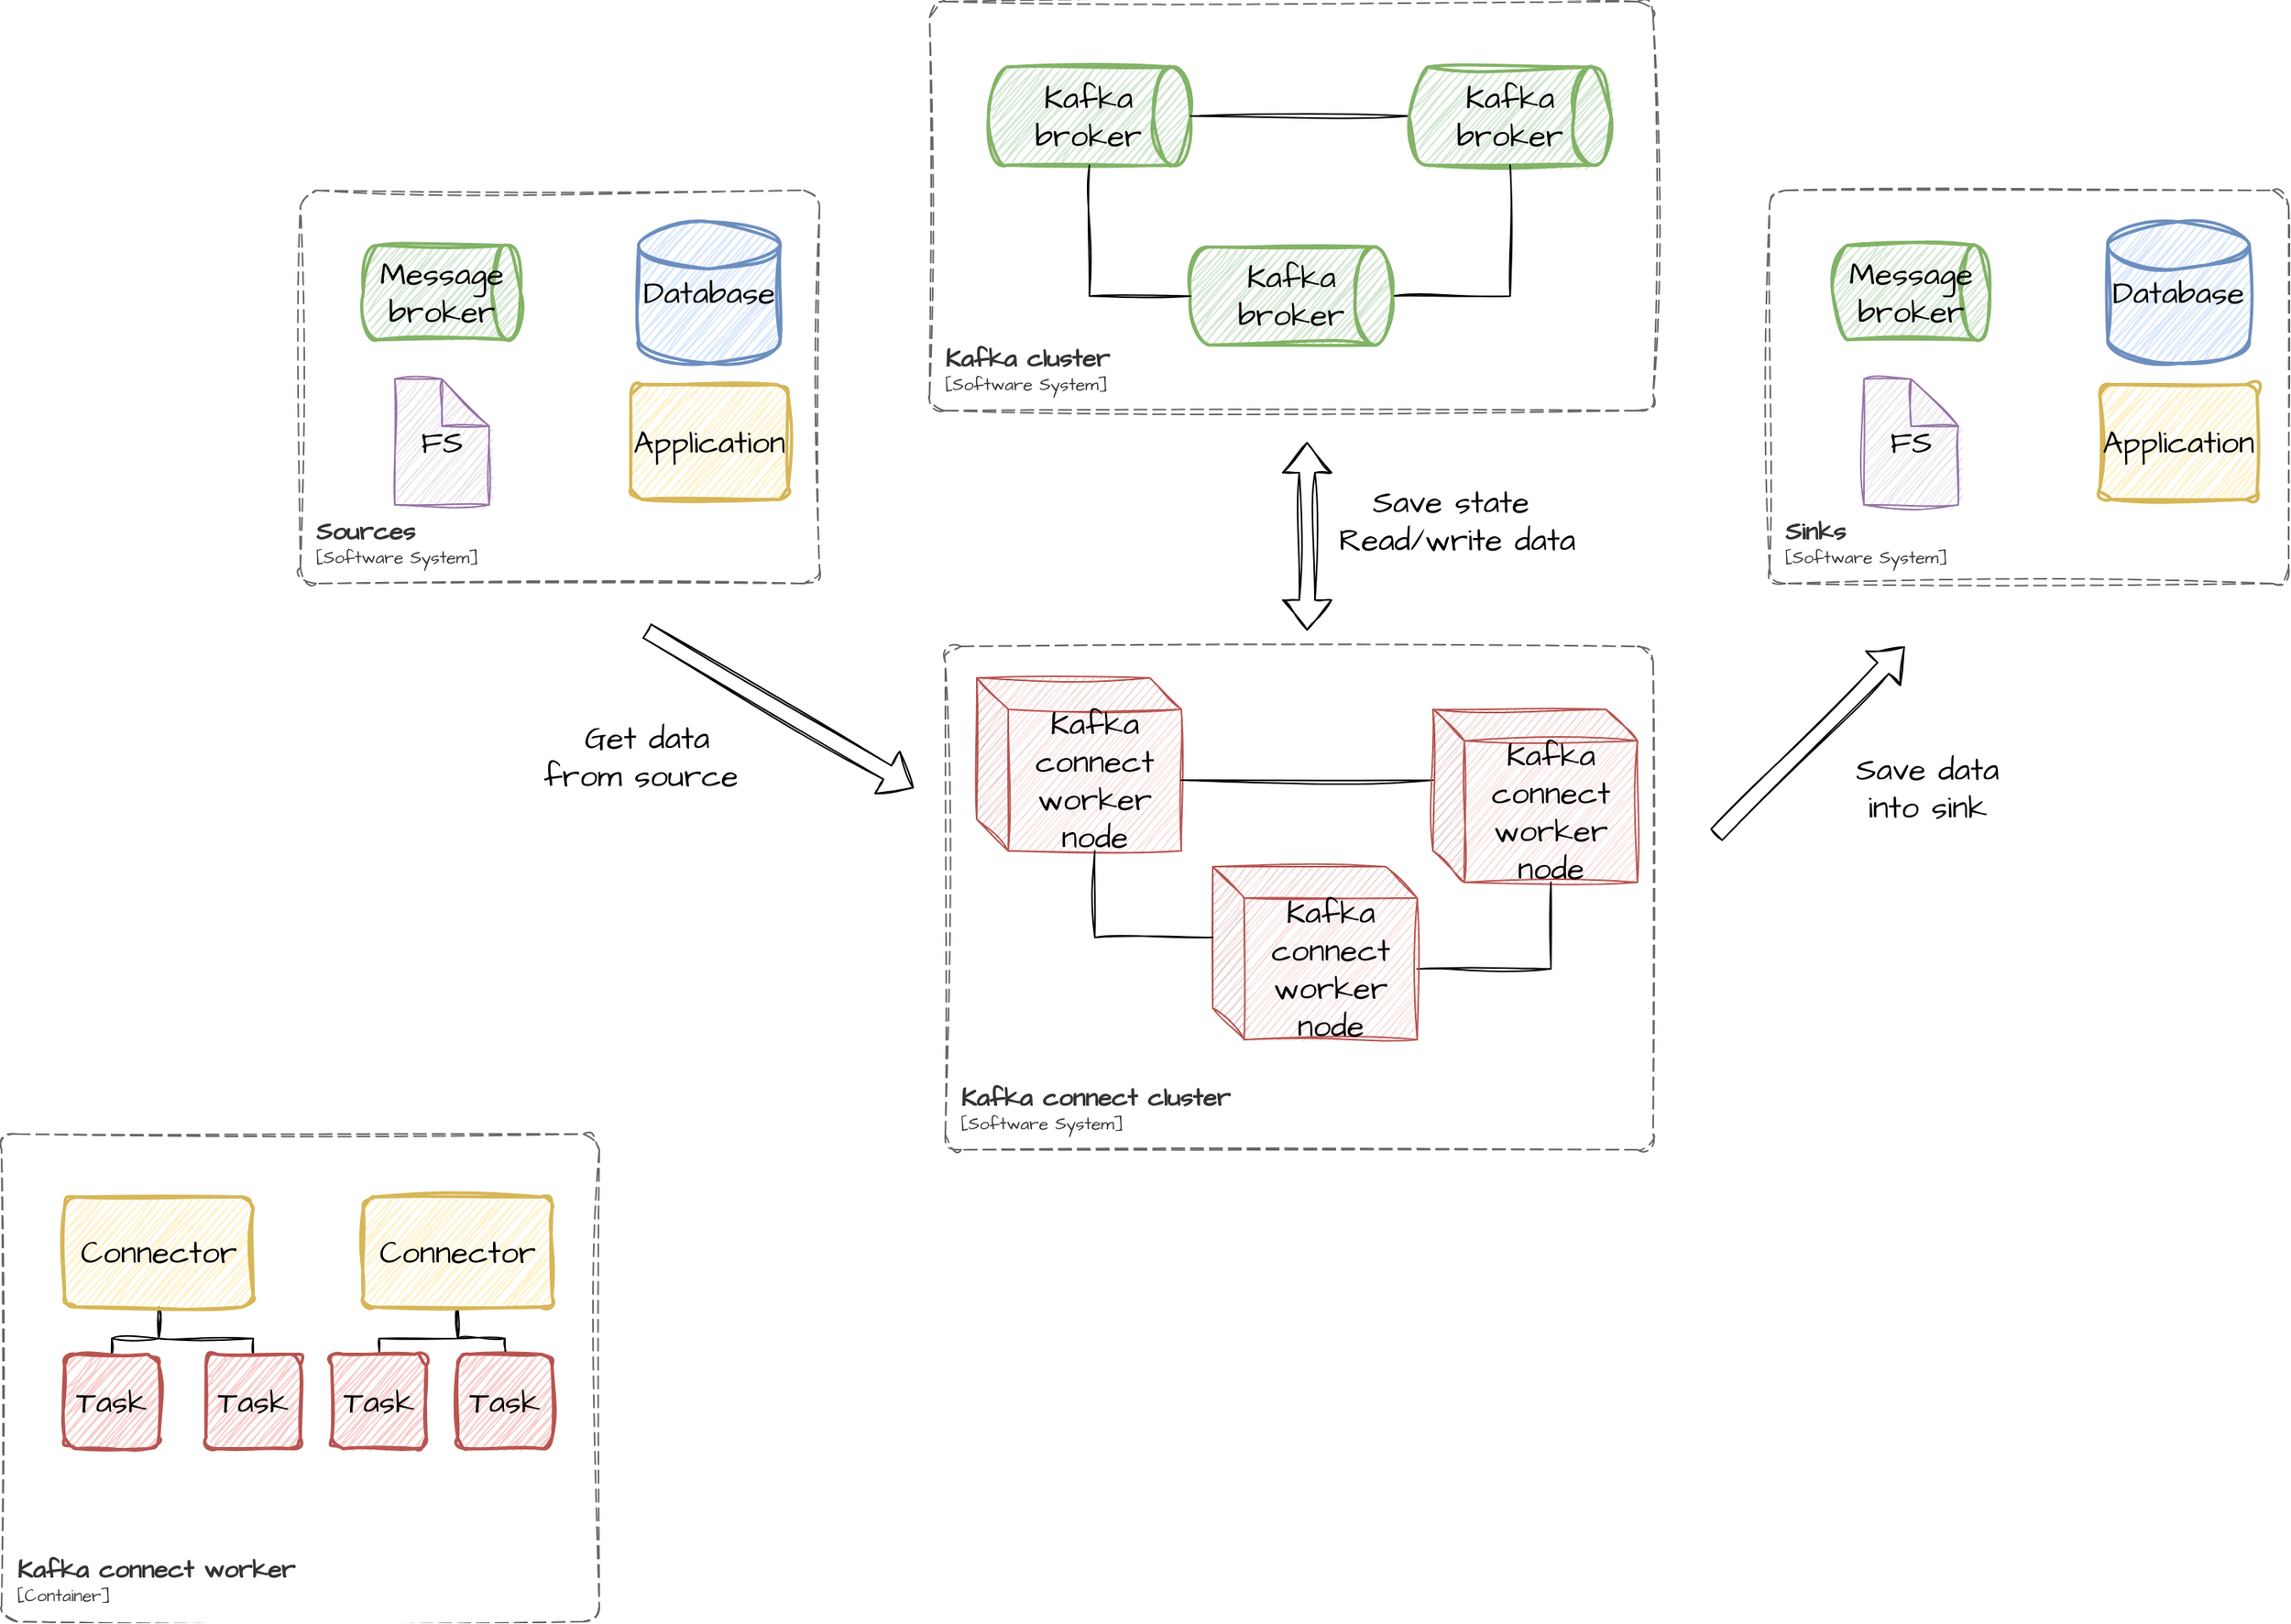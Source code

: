 <mxfile version="20.8.16" type="device"><diagram name="Page-1" id="x5lidyGt2dyA_7EBrP3c"><mxGraphModel dx="1694" dy="661" grid="1" gridSize="10" guides="1" tooltips="1" connect="1" arrows="1" fold="1" page="1" pageScale="1" pageWidth="827" pageHeight="1169" math="0" shadow="0"><root><mxCell id="0"/><mxCell id="1" parent="0"/><mxCell id="piIGE8BUMLIYtCIoh87c-18" value="" style="group" vertex="1" connectable="0" parent="1"><mxGeometry x="-120" y="40" width="460" height="260" as="geometry"/></mxCell><object placeholders="1" c4Name="Kafka cluster" c4Type="SystemScopeBoundary" c4Application="Software System" label="&lt;font style=&quot;font-size: 16px&quot;&gt;&lt;b&gt;&lt;div style=&quot;text-align: left&quot;&gt;%c4Name%&lt;/div&gt;&lt;/b&gt;&lt;/font&gt;&lt;div style=&quot;text-align: left&quot;&gt;[%c4Application%]&lt;/div&gt;" id="piIGE8BUMLIYtCIoh87c-10"><mxCell style="rounded=1;fontSize=11;whiteSpace=wrap;html=1;dashed=1;arcSize=20;fillColor=none;strokeColor=#666666;fontColor=#333333;labelBackgroundColor=none;align=left;verticalAlign=bottom;labelBorderColor=none;spacingTop=0;spacing=10;dashPattern=8 4;metaEdit=1;rotatable=0;perimeter=rectanglePerimeter;noLabel=0;labelPadding=0;allowArrows=0;connectable=0;expand=0;recursiveResize=0;editable=1;pointerEvents=0;absoluteArcSize=1;points=[[0.25,0,0],[0.5,0,0],[0.75,0,0],[1,0.25,0],[1,0.5,0],[1,0.75,0],[0.75,1,0],[0.5,1,0],[0.25,1,0],[0,0.75,0],[0,0.5,0],[0,0.25,0]];sketch=1;hachureGap=4;jiggle=2;curveFitting=1;fontFamily=Architects Daughter;fontSource=https%3A%2F%2Ffonts.googleapis.com%2Fcss%3Ffamily%3DArchitects%2BDaughter;" vertex="1" parent="piIGE8BUMLIYtCIoh87c-18"><mxGeometry width="460.0" height="260" as="geometry"/></mxCell></object><mxCell id="piIGE8BUMLIYtCIoh87c-12" value="Kafka broker" style="strokeWidth=2;html=1;shape=mxgraph.flowchart.direct_data;whiteSpace=wrap;sketch=1;hachureGap=4;jiggle=2;curveFitting=1;fontFamily=Architects Daughter;fontSource=https%3A%2F%2Ffonts.googleapis.com%2Fcss%3Ffamily%3DArchitects%2BDaughter;fontSize=20;fillColor=#d5e8d4;strokeColor=#82b366;" vertex="1" parent="piIGE8BUMLIYtCIoh87c-18"><mxGeometry x="37.442" y="41.6" width="128.372" height="62.4" as="geometry"/></mxCell><mxCell id="piIGE8BUMLIYtCIoh87c-17" style="edgeStyle=orthogonalEdgeStyle;rounded=0;sketch=1;hachureGap=4;jiggle=2;curveFitting=1;orthogonalLoop=1;jettySize=auto;html=1;exitX=0;exitY=0.5;exitDx=0;exitDy=0;exitPerimeter=0;entryX=1;entryY=0.5;entryDx=0;entryDy=0;entryPerimeter=0;fontFamily=Architects Daughter;fontSource=https%3A%2F%2Ffonts.googleapis.com%2Fcss%3Ffamily%3DArchitects%2BDaughter;fontSize=16;endArrow=none;endFill=0;" edge="1" parent="piIGE8BUMLIYtCIoh87c-18" source="piIGE8BUMLIYtCIoh87c-13" target="piIGE8BUMLIYtCIoh87c-12"><mxGeometry relative="1" as="geometry"/></mxCell><mxCell id="piIGE8BUMLIYtCIoh87c-13" value="Kafka broker" style="strokeWidth=2;html=1;shape=mxgraph.flowchart.direct_data;whiteSpace=wrap;sketch=1;hachureGap=4;jiggle=2;curveFitting=1;fontFamily=Architects Daughter;fontSource=https%3A%2F%2Ffonts.googleapis.com%2Fcss%3Ffamily%3DArchitects%2BDaughter;fontSize=20;fillColor=#d5e8d4;strokeColor=#82b366;" vertex="1" parent="piIGE8BUMLIYtCIoh87c-18"><mxGeometry x="304.884" y="41.6" width="128.372" height="62.4" as="geometry"/></mxCell><mxCell id="piIGE8BUMLIYtCIoh87c-16" style="edgeStyle=orthogonalEdgeStyle;rounded=0;sketch=1;hachureGap=4;jiggle=2;curveFitting=1;orthogonalLoop=1;jettySize=auto;html=1;exitX=1;exitY=0.5;exitDx=0;exitDy=0;exitPerimeter=0;entryX=0.5;entryY=1;entryDx=0;entryDy=0;entryPerimeter=0;fontFamily=Architects Daughter;fontSource=https%3A%2F%2Ffonts.googleapis.com%2Fcss%3Ffamily%3DArchitects%2BDaughter;fontSize=16;endArrow=none;endFill=0;" edge="1" parent="piIGE8BUMLIYtCIoh87c-18" source="piIGE8BUMLIYtCIoh87c-14" target="piIGE8BUMLIYtCIoh87c-13"><mxGeometry relative="1" as="geometry"/></mxCell><mxCell id="piIGE8BUMLIYtCIoh87c-14" value="Kafka broker" style="strokeWidth=2;html=1;shape=mxgraph.flowchart.direct_data;whiteSpace=wrap;sketch=1;hachureGap=4;jiggle=2;curveFitting=1;fontFamily=Architects Daughter;fontSource=https%3A%2F%2Ffonts.googleapis.com%2Fcss%3Ffamily%3DArchitects%2BDaughter;fontSize=20;fillColor=#d5e8d4;strokeColor=#82b366;" vertex="1" parent="piIGE8BUMLIYtCIoh87c-18"><mxGeometry x="165.814" y="156" width="128.372" height="62.4" as="geometry"/></mxCell><mxCell id="piIGE8BUMLIYtCIoh87c-15" style="edgeStyle=orthogonalEdgeStyle;rounded=0;sketch=1;hachureGap=4;jiggle=2;curveFitting=1;orthogonalLoop=1;jettySize=auto;html=1;exitX=0.5;exitY=1;exitDx=0;exitDy=0;exitPerimeter=0;entryX=0;entryY=0.5;entryDx=0;entryDy=0;entryPerimeter=0;fontFamily=Architects Daughter;fontSource=https%3A%2F%2Ffonts.googleapis.com%2Fcss%3Ffamily%3DArchitects%2BDaughter;fontSize=16;endArrow=none;endFill=0;" edge="1" parent="piIGE8BUMLIYtCIoh87c-18" source="piIGE8BUMLIYtCIoh87c-12" target="piIGE8BUMLIYtCIoh87c-14"><mxGeometry relative="1" as="geometry"/></mxCell><mxCell id="piIGE8BUMLIYtCIoh87c-38" value="" style="group" vertex="1" connectable="0" parent="1"><mxGeometry x="-110" y="450" width="450" height="320" as="geometry"/></mxCell><mxCell id="piIGE8BUMLIYtCIoh87c-31" value="Kafka connect worker node" style="shape=cube;whiteSpace=wrap;html=1;boundedLbl=1;backgroundOutline=1;darkOpacity=0.05;darkOpacity2=0.1;sketch=1;hachureGap=4;jiggle=2;curveFitting=1;fontFamily=Architects Daughter;fontSource=https%3A%2F%2Ffonts.googleapis.com%2Fcss%3Ffamily%3DArchitects%2BDaughter;fontSize=20;fillColor=#f8cecc;strokeColor=#b85450;" vertex="1" parent="piIGE8BUMLIYtCIoh87c-38"><mxGeometry x="20" y="20" width="130" height="110" as="geometry"/></mxCell><object placeholders="1" c4Name="Kafka connect cluster" c4Type="SystemScopeBoundary" c4Application="Software System" label="&lt;font style=&quot;font-size: 16px&quot;&gt;&lt;b&gt;&lt;div style=&quot;text-align: left&quot;&gt;%c4Name%&lt;/div&gt;&lt;/b&gt;&lt;/font&gt;&lt;div style=&quot;text-align: left&quot;&gt;[%c4Application%]&lt;/div&gt;" id="piIGE8BUMLIYtCIoh87c-19"><mxCell style="rounded=1;fontSize=11;whiteSpace=wrap;html=1;dashed=1;arcSize=20;fillColor=none;strokeColor=#666666;fontColor=#333333;labelBackgroundColor=none;align=left;verticalAlign=bottom;labelBorderColor=none;spacingTop=0;spacing=10;dashPattern=8 4;metaEdit=1;rotatable=0;perimeter=rectanglePerimeter;noLabel=0;labelPadding=0;allowArrows=0;connectable=0;expand=0;recursiveResize=0;editable=1;pointerEvents=0;absoluteArcSize=1;points=[[0.25,0,0],[0.5,0,0],[0.75,0,0],[1,0.25,0],[1,0.5,0],[1,0.75,0],[0.75,1,0],[0.5,1,0],[0.25,1,0],[0,0.75,0],[0,0.5,0],[0,0.25,0]];sketch=1;hachureGap=4;jiggle=2;curveFitting=1;fontFamily=Architects Daughter;fontSource=https%3A%2F%2Ffonts.googleapis.com%2Fcss%3Ffamily%3DArchitects%2BDaughter;" vertex="1" parent="piIGE8BUMLIYtCIoh87c-38"><mxGeometry width="450" height="320" as="geometry"/></mxCell></object><mxCell id="piIGE8BUMLIYtCIoh87c-37" style="edgeStyle=orthogonalEdgeStyle;rounded=0;sketch=1;hachureGap=4;jiggle=2;curveFitting=1;orthogonalLoop=1;jettySize=auto;html=1;exitX=0;exitY=0;exitDx=0;exitDy=45;exitPerimeter=0;entryX=0;entryY=0;entryDx=130;entryDy=65;entryPerimeter=0;fontFamily=Architects Daughter;fontSource=https%3A%2F%2Ffonts.googleapis.com%2Fcss%3Ffamily%3DArchitects%2BDaughter;fontSize=16;endArrow=none;endFill=0;" edge="1" parent="piIGE8BUMLIYtCIoh87c-38" source="piIGE8BUMLIYtCIoh87c-33" target="piIGE8BUMLIYtCIoh87c-31"><mxGeometry relative="1" as="geometry"/></mxCell><mxCell id="piIGE8BUMLIYtCIoh87c-33" value="Kafka connect worker node" style="shape=cube;whiteSpace=wrap;html=1;boundedLbl=1;backgroundOutline=1;darkOpacity=0.05;darkOpacity2=0.1;sketch=1;hachureGap=4;jiggle=2;curveFitting=1;fontFamily=Architects Daughter;fontSource=https%3A%2F%2Ffonts.googleapis.com%2Fcss%3Ffamily%3DArchitects%2BDaughter;fontSize=20;fillColor=#f8cecc;strokeColor=#b85450;" vertex="1" parent="piIGE8BUMLIYtCIoh87c-38"><mxGeometry x="310" y="40" width="130" height="110" as="geometry"/></mxCell><mxCell id="piIGE8BUMLIYtCIoh87c-36" style="edgeStyle=orthogonalEdgeStyle;rounded=0;sketch=1;hachureGap=4;jiggle=2;curveFitting=1;orthogonalLoop=1;jettySize=auto;html=1;exitX=0;exitY=0;exitDx=130;exitDy=65;exitPerimeter=0;entryX=0;entryY=0;entryDx=75;entryDy=110;entryPerimeter=0;fontFamily=Architects Daughter;fontSource=https%3A%2F%2Ffonts.googleapis.com%2Fcss%3Ffamily%3DArchitects%2BDaughter;fontSize=16;endArrow=none;endFill=0;" edge="1" parent="piIGE8BUMLIYtCIoh87c-38" source="piIGE8BUMLIYtCIoh87c-34" target="piIGE8BUMLIYtCIoh87c-33"><mxGeometry relative="1" as="geometry"/></mxCell><mxCell id="piIGE8BUMLIYtCIoh87c-34" value="Kafka connect worker node" style="shape=cube;whiteSpace=wrap;html=1;boundedLbl=1;backgroundOutline=1;darkOpacity=0.05;darkOpacity2=0.1;sketch=1;hachureGap=4;jiggle=2;curveFitting=1;fontFamily=Architects Daughter;fontSource=https%3A%2F%2Ffonts.googleapis.com%2Fcss%3Ffamily%3DArchitects%2BDaughter;fontSize=20;fillColor=#f8cecc;strokeColor=#b85450;" vertex="1" parent="piIGE8BUMLIYtCIoh87c-38"><mxGeometry x="170" y="140" width="130" height="110" as="geometry"/></mxCell><mxCell id="piIGE8BUMLIYtCIoh87c-35" style="edgeStyle=orthogonalEdgeStyle;rounded=0;sketch=1;hachureGap=4;jiggle=2;curveFitting=1;orthogonalLoop=1;jettySize=auto;html=1;exitX=0;exitY=0;exitDx=75;exitDy=110;exitPerimeter=0;entryX=0;entryY=0;entryDx=0;entryDy=45;entryPerimeter=0;fontFamily=Architects Daughter;fontSource=https%3A%2F%2Ffonts.googleapis.com%2Fcss%3Ffamily%3DArchitects%2BDaughter;fontSize=16;endArrow=none;endFill=0;" edge="1" parent="piIGE8BUMLIYtCIoh87c-38" source="piIGE8BUMLIYtCIoh87c-31" target="piIGE8BUMLIYtCIoh87c-34"><mxGeometry relative="1" as="geometry"/></mxCell><mxCell id="piIGE8BUMLIYtCIoh87c-40" value="" style="group" vertex="1" connectable="0" parent="1"><mxGeometry x="-520" y="160" width="330" height="250" as="geometry"/></mxCell><object placeholders="1" c4Name="Sources" c4Type="SystemScopeBoundary" c4Application="Software System" label="&lt;font style=&quot;font-size: 16px&quot;&gt;&lt;b&gt;&lt;div style=&quot;text-align: left&quot;&gt;%c4Name%&lt;/div&gt;&lt;/b&gt;&lt;/font&gt;&lt;div style=&quot;text-align: left&quot;&gt;[%c4Application%]&lt;/div&gt;" id="piIGE8BUMLIYtCIoh87c-27"><mxCell style="rounded=1;fontSize=11;whiteSpace=wrap;html=1;dashed=1;arcSize=20;fillColor=none;strokeColor=#666666;fontColor=#333333;labelBackgroundColor=none;align=left;verticalAlign=bottom;labelBorderColor=none;spacingTop=0;spacing=10;dashPattern=8 4;metaEdit=1;rotatable=0;perimeter=rectanglePerimeter;noLabel=0;labelPadding=0;allowArrows=0;connectable=0;expand=0;recursiveResize=0;editable=1;pointerEvents=0;absoluteArcSize=1;points=[[0.25,0,0],[0.5,0,0],[0.75,0,0],[1,0.25,0],[1,0.5,0],[1,0.75,0],[0.75,1,0],[0.5,1,0],[0.25,1,0],[0,0.75,0],[0,0.5,0],[0,0.25,0]];sketch=1;hachureGap=4;jiggle=2;curveFitting=1;fontFamily=Architects Daughter;fontSource=https%3A%2F%2Ffonts.googleapis.com%2Fcss%3Ffamily%3DArchitects%2BDaughter;" vertex="1" parent="piIGE8BUMLIYtCIoh87c-40"><mxGeometry width="330" height="250" as="geometry"/></mxCell></object><mxCell id="piIGE8BUMLIYtCIoh87c-28" value="Message broker" style="strokeWidth=2;html=1;shape=mxgraph.flowchart.direct_data;whiteSpace=wrap;sketch=1;hachureGap=4;jiggle=2;curveFitting=1;fontFamily=Architects Daughter;fontSource=https%3A%2F%2Ffonts.googleapis.com%2Fcss%3Ffamily%3DArchitects%2BDaughter;fontSize=20;fillColor=#d5e8d4;strokeColor=#82b366;" vertex="1" parent="piIGE8BUMLIYtCIoh87c-40"><mxGeometry x="40" y="35" width="100" height="60" as="geometry"/></mxCell><mxCell id="piIGE8BUMLIYtCIoh87c-29" value="Database" style="strokeWidth=2;html=1;shape=mxgraph.flowchart.database;whiteSpace=wrap;sketch=1;hachureGap=4;jiggle=2;curveFitting=1;fontFamily=Architects Daughter;fontSource=https%3A%2F%2Ffonts.googleapis.com%2Fcss%3Ffamily%3DArchitects%2BDaughter;fontSize=20;fillColor=#dae8fc;strokeColor=#6c8ebf;" vertex="1" parent="piIGE8BUMLIYtCIoh87c-40"><mxGeometry x="215" y="20" width="90" height="90" as="geometry"/></mxCell><mxCell id="piIGE8BUMLIYtCIoh87c-30" value="Application" style="rounded=1;whiteSpace=wrap;html=1;absoluteArcSize=1;arcSize=14;strokeWidth=2;sketch=1;hachureGap=4;jiggle=2;curveFitting=1;fontFamily=Architects Daughter;fontSource=https%3A%2F%2Ffonts.googleapis.com%2Fcss%3Ffamily%3DArchitects%2BDaughter;fontSize=20;fillColor=#fff2cc;strokeColor=#d6b656;" vertex="1" parent="piIGE8BUMLIYtCIoh87c-40"><mxGeometry x="210" y="123.5" width="100" height="73" as="geometry"/></mxCell><mxCell id="piIGE8BUMLIYtCIoh87c-39" value="FS" style="shape=note;whiteSpace=wrap;html=1;backgroundOutline=1;darkOpacity=0.05;sketch=1;hachureGap=4;jiggle=2;curveFitting=1;fontFamily=Architects Daughter;fontSource=https%3A%2F%2Ffonts.googleapis.com%2Fcss%3Ffamily%3DArchitects%2BDaughter;fontSize=20;fillColor=#e1d5e7;strokeColor=#9673a6;" vertex="1" parent="piIGE8BUMLIYtCIoh87c-40"><mxGeometry x="60" y="120" width="60" height="80" as="geometry"/></mxCell><mxCell id="piIGE8BUMLIYtCIoh87c-41" value="" style="group" vertex="1" connectable="0" parent="1"><mxGeometry x="414" y="160" width="330" height="250" as="geometry"/></mxCell><object placeholders="1" c4Name="Sinks" c4Type="SystemScopeBoundary" c4Application="Software System" label="&lt;font style=&quot;font-size: 16px&quot;&gt;&lt;b&gt;&lt;div style=&quot;text-align: left&quot;&gt;%c4Name%&lt;/div&gt;&lt;/b&gt;&lt;/font&gt;&lt;div style=&quot;text-align: left&quot;&gt;[%c4Application%]&lt;/div&gt;" id="piIGE8BUMLIYtCIoh87c-42"><mxCell style="rounded=1;fontSize=11;whiteSpace=wrap;html=1;dashed=1;arcSize=20;fillColor=none;strokeColor=#666666;fontColor=#333333;labelBackgroundColor=none;align=left;verticalAlign=bottom;labelBorderColor=none;spacingTop=0;spacing=10;dashPattern=8 4;metaEdit=1;rotatable=0;perimeter=rectanglePerimeter;noLabel=0;labelPadding=0;allowArrows=0;connectable=0;expand=0;recursiveResize=0;editable=1;pointerEvents=0;absoluteArcSize=1;points=[[0.25,0,0],[0.5,0,0],[0.75,0,0],[1,0.25,0],[1,0.5,0],[1,0.75,0],[0.75,1,0],[0.5,1,0],[0.25,1,0],[0,0.75,0],[0,0.5,0],[0,0.25,0]];sketch=1;hachureGap=4;jiggle=2;curveFitting=1;fontFamily=Architects Daughter;fontSource=https%3A%2F%2Ffonts.googleapis.com%2Fcss%3Ffamily%3DArchitects%2BDaughter;" vertex="1" parent="piIGE8BUMLIYtCIoh87c-41"><mxGeometry width="330" height="250" as="geometry"/></mxCell></object><mxCell id="piIGE8BUMLIYtCIoh87c-43" value="Message broker" style="strokeWidth=2;html=1;shape=mxgraph.flowchart.direct_data;whiteSpace=wrap;sketch=1;hachureGap=4;jiggle=2;curveFitting=1;fontFamily=Architects Daughter;fontSource=https%3A%2F%2Ffonts.googleapis.com%2Fcss%3Ffamily%3DArchitects%2BDaughter;fontSize=20;fillColor=#d5e8d4;strokeColor=#82b366;" vertex="1" parent="piIGE8BUMLIYtCIoh87c-41"><mxGeometry x="40" y="35" width="100" height="60" as="geometry"/></mxCell><mxCell id="piIGE8BUMLIYtCIoh87c-44" value="Database" style="strokeWidth=2;html=1;shape=mxgraph.flowchart.database;whiteSpace=wrap;sketch=1;hachureGap=4;jiggle=2;curveFitting=1;fontFamily=Architects Daughter;fontSource=https%3A%2F%2Ffonts.googleapis.com%2Fcss%3Ffamily%3DArchitects%2BDaughter;fontSize=20;fillColor=#dae8fc;strokeColor=#6c8ebf;" vertex="1" parent="piIGE8BUMLIYtCIoh87c-41"><mxGeometry x="215" y="20" width="90" height="90" as="geometry"/></mxCell><mxCell id="piIGE8BUMLIYtCIoh87c-45" value="Application" style="rounded=1;whiteSpace=wrap;html=1;absoluteArcSize=1;arcSize=14;strokeWidth=2;sketch=1;hachureGap=4;jiggle=2;curveFitting=1;fontFamily=Architects Daughter;fontSource=https%3A%2F%2Ffonts.googleapis.com%2Fcss%3Ffamily%3DArchitects%2BDaughter;fontSize=20;fillColor=#fff2cc;strokeColor=#d6b656;" vertex="1" parent="piIGE8BUMLIYtCIoh87c-41"><mxGeometry x="210" y="123.5" width="100" height="73" as="geometry"/></mxCell><mxCell id="piIGE8BUMLIYtCIoh87c-46" value="FS" style="shape=note;whiteSpace=wrap;html=1;backgroundOutline=1;darkOpacity=0.05;sketch=1;hachureGap=4;jiggle=2;curveFitting=1;fontFamily=Architects Daughter;fontSource=https%3A%2F%2Ffonts.googleapis.com%2Fcss%3Ffamily%3DArchitects%2BDaughter;fontSize=20;fillColor=#e1d5e7;strokeColor=#9673a6;" vertex="1" parent="piIGE8BUMLIYtCIoh87c-41"><mxGeometry x="60" y="120" width="60" height="80" as="geometry"/></mxCell><mxCell id="piIGE8BUMLIYtCIoh87c-47" value="" style="shape=flexArrow;endArrow=classic;startArrow=classic;html=1;rounded=0;sketch=1;hachureGap=4;jiggle=2;curveFitting=1;fontFamily=Architects Daughter;fontSource=https%3A%2F%2Ffonts.googleapis.com%2Fcss%3Ffamily%3DArchitects%2BDaughter;fontSize=16;" edge="1" parent="1"><mxGeometry width="100" height="100" relative="1" as="geometry"><mxPoint x="120" y="440" as="sourcePoint"/><mxPoint x="120" y="320" as="targetPoint"/></mxGeometry></mxCell><mxCell id="piIGE8BUMLIYtCIoh87c-48" value="" style="shape=flexArrow;endArrow=classic;html=1;rounded=0;sketch=1;hachureGap=4;jiggle=2;curveFitting=1;fontFamily=Architects Daughter;fontSource=https%3A%2F%2Ffonts.googleapis.com%2Fcss%3Ffamily%3DArchitects%2BDaughter;fontSize=16;" edge="1" parent="1"><mxGeometry width="50" height="50" relative="1" as="geometry"><mxPoint x="-300" y="440" as="sourcePoint"/><mxPoint x="-130" y="540" as="targetPoint"/></mxGeometry></mxCell><mxCell id="piIGE8BUMLIYtCIoh87c-49" value="" style="shape=flexArrow;endArrow=classic;html=1;rounded=0;sketch=1;hachureGap=4;jiggle=2;curveFitting=1;fontFamily=Architects Daughter;fontSource=https%3A%2F%2Ffonts.googleapis.com%2Fcss%3Ffamily%3DArchitects%2BDaughter;fontSize=16;" edge="1" parent="1"><mxGeometry width="50" height="50" relative="1" as="geometry"><mxPoint x="380.0" y="570" as="sourcePoint"/><mxPoint x="500" y="450" as="targetPoint"/></mxGeometry></mxCell><mxCell id="piIGE8BUMLIYtCIoh87c-50" value="Save state&amp;nbsp;&lt;br&gt;Read/write data" style="text;html=1;align=center;verticalAlign=middle;resizable=0;points=[];autosize=1;strokeColor=none;fillColor=none;fontSize=20;fontFamily=Architects Daughter;" vertex="1" parent="1"><mxGeometry x="130" y="340" width="170" height="60" as="geometry"/></mxCell><mxCell id="piIGE8BUMLIYtCIoh87c-51" value="Get data &lt;br&gt;from source&amp;nbsp;" style="text;html=1;align=center;verticalAlign=middle;resizable=0;points=[];autosize=1;strokeColor=none;fillColor=none;fontSize=20;fontFamily=Architects Daughter;" vertex="1" parent="1"><mxGeometry x="-380" y="490" width="160" height="60" as="geometry"/></mxCell><mxCell id="piIGE8BUMLIYtCIoh87c-52" value="Save data&lt;br&gt;into sink" style="text;html=1;align=center;verticalAlign=middle;resizable=0;points=[];autosize=1;strokeColor=none;fillColor=none;fontSize=20;fontFamily=Architects Daughter;" vertex="1" parent="1"><mxGeometry x="459" y="510" width="110" height="60" as="geometry"/></mxCell><mxCell id="piIGE8BUMLIYtCIoh87c-60" value="" style="group" vertex="1" connectable="0" parent="1"><mxGeometry x="-710" y="760" width="380" height="310" as="geometry"/></mxCell><object placeholders="1" c4Name="Kafka connect worker" c4Type="ContainerScopeBoundary" c4Application="Container" label="&lt;font style=&quot;font-size: 16px&quot;&gt;&lt;b&gt;&lt;div style=&quot;text-align: left&quot;&gt;%c4Name%&lt;/div&gt;&lt;/b&gt;&lt;/font&gt;&lt;div style=&quot;text-align: left&quot;&gt;[%c4Application%]&lt;/div&gt;" id="piIGE8BUMLIYtCIoh87c-53"><mxCell style="rounded=1;fontSize=11;whiteSpace=wrap;html=1;dashed=1;arcSize=20;fillColor=none;strokeColor=#666666;fontColor=#333333;labelBackgroundColor=none;align=left;verticalAlign=bottom;labelBorderColor=none;spacingTop=0;spacing=10;dashPattern=8 4;metaEdit=1;rotatable=0;perimeter=rectanglePerimeter;noLabel=0;labelPadding=0;allowArrows=0;connectable=0;expand=0;recursiveResize=0;editable=1;pointerEvents=0;absoluteArcSize=1;points=[[0.25,0,0],[0.5,0,0],[0.75,0,0],[1,0.25,0],[1,0.5,0],[1,0.75,0],[0.75,1,0],[0.5,1,0],[0.25,1,0],[0,0.75,0],[0,0.5,0],[0,0.25,0]];sketch=1;hachureGap=4;jiggle=2;curveFitting=1;fontFamily=Architects Daughter;fontSource=https%3A%2F%2Ffonts.googleapis.com%2Fcss%3Ffamily%3DArchitects%2BDaughter;" vertex="1" parent="piIGE8BUMLIYtCIoh87c-60"><mxGeometry width="380" height="310" as="geometry"/></mxCell></object><mxCell id="piIGE8BUMLIYtCIoh87c-61" style="edgeStyle=orthogonalEdgeStyle;rounded=0;sketch=1;hachureGap=4;jiggle=2;curveFitting=1;orthogonalLoop=1;jettySize=auto;html=1;exitX=0.5;exitY=1;exitDx=0;exitDy=0;entryX=0.5;entryY=0;entryDx=0;entryDy=0;fontFamily=Architects Daughter;fontSource=https%3A%2F%2Ffonts.googleapis.com%2Fcss%3Ffamily%3DArchitects%2BDaughter;fontSize=16;endArrow=none;endFill=0;" edge="1" parent="piIGE8BUMLIYtCIoh87c-60" source="piIGE8BUMLIYtCIoh87c-54" target="piIGE8BUMLIYtCIoh87c-56"><mxGeometry relative="1" as="geometry"/></mxCell><mxCell id="piIGE8BUMLIYtCIoh87c-62" style="edgeStyle=orthogonalEdgeStyle;rounded=0;sketch=1;hachureGap=4;jiggle=2;curveFitting=1;orthogonalLoop=1;jettySize=auto;html=1;exitX=0.5;exitY=1;exitDx=0;exitDy=0;entryX=0.5;entryY=0;entryDx=0;entryDy=0;fontFamily=Architects Daughter;fontSource=https%3A%2F%2Ffonts.googleapis.com%2Fcss%3Ffamily%3DArchitects%2BDaughter;fontSize=16;endArrow=none;endFill=0;" edge="1" parent="piIGE8BUMLIYtCIoh87c-60" source="piIGE8BUMLIYtCIoh87c-54" target="piIGE8BUMLIYtCIoh87c-57"><mxGeometry relative="1" as="geometry"/></mxCell><mxCell id="piIGE8BUMLIYtCIoh87c-54" value="Connector" style="rounded=1;whiteSpace=wrap;html=1;absoluteArcSize=1;arcSize=14;strokeWidth=2;sketch=1;hachureGap=4;jiggle=2;curveFitting=1;fontFamily=Architects Daughter;fontSource=https%3A%2F%2Ffonts.googleapis.com%2Fcss%3Ffamily%3DArchitects%2BDaughter;fontSize=20;fillColor=#fff2cc;strokeColor=#d6b656;" vertex="1" parent="piIGE8BUMLIYtCIoh87c-60"><mxGeometry x="40" y="40" width="120" height="70" as="geometry"/></mxCell><mxCell id="piIGE8BUMLIYtCIoh87c-63" style="edgeStyle=orthogonalEdgeStyle;rounded=0;sketch=1;hachureGap=4;jiggle=2;curveFitting=1;orthogonalLoop=1;jettySize=auto;html=1;exitX=0.5;exitY=1;exitDx=0;exitDy=0;entryX=0.5;entryY=0;entryDx=0;entryDy=0;fontFamily=Architects Daughter;fontSource=https%3A%2F%2Ffonts.googleapis.com%2Fcss%3Ffamily%3DArchitects%2BDaughter;fontSize=16;endArrow=none;endFill=0;" edge="1" parent="piIGE8BUMLIYtCIoh87c-60" source="piIGE8BUMLIYtCIoh87c-55" target="piIGE8BUMLIYtCIoh87c-58"><mxGeometry relative="1" as="geometry"/></mxCell><mxCell id="piIGE8BUMLIYtCIoh87c-64" style="edgeStyle=orthogonalEdgeStyle;rounded=0;sketch=1;hachureGap=4;jiggle=2;curveFitting=1;orthogonalLoop=1;jettySize=auto;html=1;exitX=0.5;exitY=1;exitDx=0;exitDy=0;entryX=0.5;entryY=0;entryDx=0;entryDy=0;fontFamily=Architects Daughter;fontSource=https%3A%2F%2Ffonts.googleapis.com%2Fcss%3Ffamily%3DArchitects%2BDaughter;fontSize=16;endArrow=none;endFill=0;" edge="1" parent="piIGE8BUMLIYtCIoh87c-60" source="piIGE8BUMLIYtCIoh87c-55" target="piIGE8BUMLIYtCIoh87c-59"><mxGeometry relative="1" as="geometry"/></mxCell><mxCell id="piIGE8BUMLIYtCIoh87c-55" value="Connector" style="rounded=1;whiteSpace=wrap;html=1;absoluteArcSize=1;arcSize=14;strokeWidth=2;sketch=1;hachureGap=4;jiggle=2;curveFitting=1;fontFamily=Architects Daughter;fontSource=https%3A%2F%2Ffonts.googleapis.com%2Fcss%3Ffamily%3DArchitects%2BDaughter;fontSize=20;fillColor=#fff2cc;strokeColor=#d6b656;" vertex="1" parent="piIGE8BUMLIYtCIoh87c-60"><mxGeometry x="230" y="40" width="120" height="70" as="geometry"/></mxCell><mxCell id="piIGE8BUMLIYtCIoh87c-56" value="Task" style="rounded=1;whiteSpace=wrap;html=1;absoluteArcSize=1;arcSize=14;strokeWidth=2;sketch=1;hachureGap=4;jiggle=2;curveFitting=1;fontFamily=Architects Daughter;fontSource=https%3A%2F%2Ffonts.googleapis.com%2Fcss%3Ffamily%3DArchitects%2BDaughter;fontSize=20;fillColor=#f8cecc;strokeColor=#b85450;" vertex="1" parent="piIGE8BUMLIYtCIoh87c-60"><mxGeometry x="40" y="140" width="60" height="60" as="geometry"/></mxCell><mxCell id="piIGE8BUMLIYtCIoh87c-57" value="Task" style="rounded=1;whiteSpace=wrap;html=1;absoluteArcSize=1;arcSize=14;strokeWidth=2;sketch=1;hachureGap=4;jiggle=2;curveFitting=1;fontFamily=Architects Daughter;fontSource=https%3A%2F%2Ffonts.googleapis.com%2Fcss%3Ffamily%3DArchitects%2BDaughter;fontSize=20;fillColor=#f8cecc;strokeColor=#b85450;" vertex="1" parent="piIGE8BUMLIYtCIoh87c-60"><mxGeometry x="130" y="140" width="60" height="60" as="geometry"/></mxCell><mxCell id="piIGE8BUMLIYtCIoh87c-58" value="Task" style="rounded=1;whiteSpace=wrap;html=1;absoluteArcSize=1;arcSize=14;strokeWidth=2;sketch=1;hachureGap=4;jiggle=2;curveFitting=1;fontFamily=Architects Daughter;fontSource=https%3A%2F%2Ffonts.googleapis.com%2Fcss%3Ffamily%3DArchitects%2BDaughter;fontSize=20;fillColor=#f8cecc;strokeColor=#b85450;" vertex="1" parent="piIGE8BUMLIYtCIoh87c-60"><mxGeometry x="210" y="140" width="60" height="60" as="geometry"/></mxCell><mxCell id="piIGE8BUMLIYtCIoh87c-59" value="Task" style="rounded=1;whiteSpace=wrap;html=1;absoluteArcSize=1;arcSize=14;strokeWidth=2;sketch=1;hachureGap=4;jiggle=2;curveFitting=1;fontFamily=Architects Daughter;fontSource=https%3A%2F%2Ffonts.googleapis.com%2Fcss%3Ffamily%3DArchitects%2BDaughter;fontSize=20;fillColor=#f8cecc;strokeColor=#b85450;" vertex="1" parent="piIGE8BUMLIYtCIoh87c-60"><mxGeometry x="290" y="140" width="60" height="60" as="geometry"/></mxCell></root></mxGraphModel></diagram></mxfile>